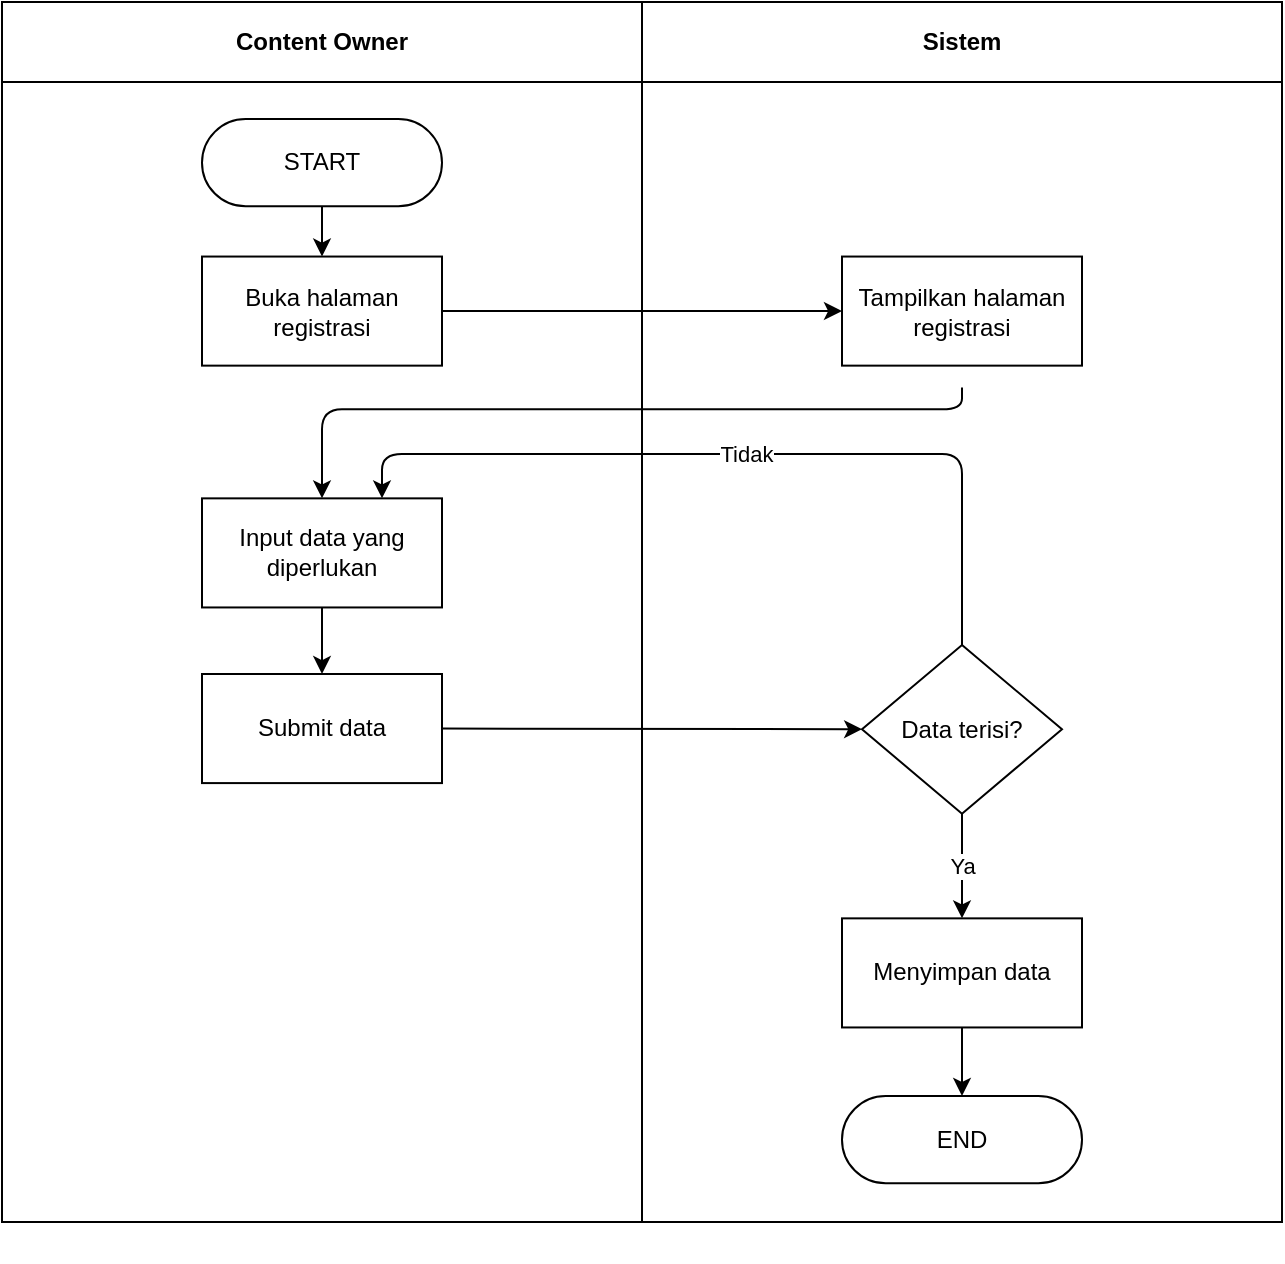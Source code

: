 <mxfile version="14.5.3" type="onedrive"><diagram id="a23M1rXB4qCNIl3mvdxG" name="Page-1"><mxGraphModel dx="1038" dy="575" grid="1" gridSize="10" guides="1" tooltips="1" connect="1" arrows="1" fold="1" page="1" pageScale="1" pageWidth="850" pageHeight="1100" math="0" shadow="0"><root><mxCell id="0"/><mxCell id="1" parent="0"/><mxCell id="GT3woq2-F7suwN0bNF2A-1" value="Content Owner" style="rounded=0;whiteSpace=wrap;html=1;fontStyle=1" parent="1" vertex="1"><mxGeometry x="40" y="80" width="320" height="40" as="geometry"/></mxCell><mxCell id="GT3woq2-F7suwN0bNF2A-3" value="Sistem" style="rounded=0;whiteSpace=wrap;html=1;fontStyle=1" parent="1" vertex="1"><mxGeometry x="360" y="80" width="320" height="40" as="geometry"/></mxCell><mxCell id="M6yjCoXnOMiM3QbK2FVK-3" value="" style="group" parent="1" vertex="1" connectable="0"><mxGeometry x="40" y="120" width="640" height="590" as="geometry"/></mxCell><mxCell id="t3VudzAvKYKMIJQpyPQ0-2" value="" style="group" parent="M6yjCoXnOMiM3QbK2FVK-3" vertex="1" connectable="0"><mxGeometry width="640" height="570" as="geometry"/></mxCell><mxCell id="M6yjCoXnOMiM3QbK2FVK-1" value="" style="rounded=0;whiteSpace=wrap;html=1;fontStyle=1" parent="t3VudzAvKYKMIJQpyPQ0-2" vertex="1"><mxGeometry width="320" height="570" as="geometry"/></mxCell><mxCell id="M6yjCoXnOMiM3QbK2FVK-2" value="" style="rounded=0;whiteSpace=wrap;html=1;fontStyle=1" parent="t3VudzAvKYKMIJQpyPQ0-2" vertex="1"><mxGeometry x="320" width="320" height="570" as="geometry"/></mxCell><mxCell id="M6yjCoXnOMiM3QbK2FVK-11" value="Data terisi?" style="rhombus;whiteSpace=wrap;html=1;" parent="t3VudzAvKYKMIJQpyPQ0-2" vertex="1"><mxGeometry x="430" y="281.507" width="100" height="84.314" as="geometry"/></mxCell><mxCell id="M6yjCoXnOMiM3QbK2FVK-4" value="START" style="rounded=1;whiteSpace=wrap;html=1;arcSize=50;" parent="M6yjCoXnOMiM3QbK2FVK-3" vertex="1"><mxGeometry x="100" y="18.545" width="120" height="43.636" as="geometry"/></mxCell><mxCell id="M6yjCoXnOMiM3QbK2FVK-5" value="Buka halaman&lt;div&gt;registrasi&lt;br&gt;&lt;/div&gt;" style="rounded=0;whiteSpace=wrap;html=1;" parent="M6yjCoXnOMiM3QbK2FVK-3" vertex="1"><mxGeometry x="100" y="87.273" width="120" height="54.545" as="geometry"/></mxCell><mxCell id="M6yjCoXnOMiM3QbK2FVK-6" value="" style="endArrow=classic;html=1;exitX=0.5;exitY=1;exitDx=0;exitDy=0;" parent="M6yjCoXnOMiM3QbK2FVK-3" source="M6yjCoXnOMiM3QbK2FVK-4" target="M6yjCoXnOMiM3QbK2FVK-5" edge="1"><mxGeometry width="50" height="50" relative="1" as="geometry"><mxPoint x="360" y="204.0" as="sourcePoint"/><mxPoint x="410" y="149.455" as="targetPoint"/></mxGeometry></mxCell><mxCell id="M6yjCoXnOMiM3QbK2FVK-7" value="Tampilkan halaman&lt;div&gt;registrasi&lt;br&gt;&lt;/div&gt;" style="rounded=0;whiteSpace=wrap;html=1;" parent="M6yjCoXnOMiM3QbK2FVK-3" vertex="1"><mxGeometry x="420" y="87.273" width="120" height="54.545" as="geometry"/></mxCell><mxCell id="M6yjCoXnOMiM3QbK2FVK-8" value="Input data yang diperlukan" style="rounded=0;whiteSpace=wrap;html=1;" parent="M6yjCoXnOMiM3QbK2FVK-3" vertex="1"><mxGeometry x="100" y="208.182" width="120" height="54.545" as="geometry"/></mxCell><mxCell id="M6yjCoXnOMiM3QbK2FVK-9" value="" style="endArrow=classic;html=1;" parent="M6yjCoXnOMiM3QbK2FVK-3" source="M6yjCoXnOMiM3QbK2FVK-5" target="M6yjCoXnOMiM3QbK2FVK-7" edge="1"><mxGeometry width="50" height="50" relative="1" as="geometry"><mxPoint x="360" y="196.364" as="sourcePoint"/><mxPoint x="410" y="141.818" as="targetPoint"/></mxGeometry></mxCell><mxCell id="M6yjCoXnOMiM3QbK2FVK-10" value="" style="endArrow=classic;html=1;entryX=0.5;entryY=0;entryDx=0;entryDy=0;edgeStyle=orthogonalEdgeStyle;" parent="M6yjCoXnOMiM3QbK2FVK-3" target="M6yjCoXnOMiM3QbK2FVK-8" edge="1"><mxGeometry width="50" height="50" relative="1" as="geometry"><mxPoint x="480" y="152.727" as="sourcePoint"/><mxPoint x="410" y="130.909" as="targetPoint"/><Array as="points"><mxPoint x="480" y="163.636"/><mxPoint x="160" y="163.636"/></Array></mxGeometry></mxCell><mxCell id="M6yjCoXnOMiM3QbK2FVK-12" value="" style="endArrow=classic;html=1;exitX=1;exitY=0.5;exitDx=0;exitDy=0;" parent="M6yjCoXnOMiM3QbK2FVK-3" source="t3VudzAvKYKMIJQpyPQ0-1" target="M6yjCoXnOMiM3QbK2FVK-11" edge="1"><mxGeometry width="50" height="50" relative="1" as="geometry"><mxPoint x="360" y="163.636" as="sourcePoint"/><mxPoint x="410" y="109.091" as="targetPoint"/></mxGeometry></mxCell><mxCell id="M6yjCoXnOMiM3QbK2FVK-13" value="" style="endArrow=classic;html=1;exitX=0.5;exitY=0;exitDx=0;exitDy=0;entryX=0.75;entryY=0;entryDx=0;entryDy=0;edgeStyle=orthogonalEdgeStyle;" parent="M6yjCoXnOMiM3QbK2FVK-3" source="M6yjCoXnOMiM3QbK2FVK-11" target="M6yjCoXnOMiM3QbK2FVK-8" edge="1"><mxGeometry relative="1" as="geometry"><mxPoint x="330" y="130.909" as="sourcePoint"/><mxPoint x="430" y="130.909" as="targetPoint"/><Array as="points"><mxPoint x="480" y="186"/><mxPoint x="190" y="186"/></Array></mxGeometry></mxCell><mxCell id="M6yjCoXnOMiM3QbK2FVK-14" value="Tidak" style="edgeLabel;resizable=0;html=1;align=center;verticalAlign=middle;" parent="M6yjCoXnOMiM3QbK2FVK-13" connectable="0" vertex="1"><mxGeometry relative="1" as="geometry"/></mxCell><mxCell id="M6yjCoXnOMiM3QbK2FVK-15" value="Menyimpan data" style="rounded=0;whiteSpace=wrap;html=1;" parent="M6yjCoXnOMiM3QbK2FVK-3" vertex="1"><mxGeometry x="420" y="418.182" width="120" height="54.545" as="geometry"/></mxCell><mxCell id="M6yjCoXnOMiM3QbK2FVK-16" value="" style="endArrow=classic;html=1;exitX=0.5;exitY=1;exitDx=0;exitDy=0;entryX=0.5;entryY=0;entryDx=0;entryDy=0;" parent="M6yjCoXnOMiM3QbK2FVK-3" source="M6yjCoXnOMiM3QbK2FVK-15" target="M6yjCoXnOMiM3QbK2FVK-19" edge="1"><mxGeometry width="50" height="50" relative="1" as="geometry"><mxPoint x="360" y="286.364" as="sourcePoint"/><mxPoint x="480" y="515.455" as="targetPoint"/></mxGeometry></mxCell><mxCell id="M6yjCoXnOMiM3QbK2FVK-17" value="" style="endArrow=classic;html=1;exitX=0.5;exitY=1;exitDx=0;exitDy=0;entryX=0.5;entryY=0;entryDx=0;entryDy=0;" parent="M6yjCoXnOMiM3QbK2FVK-3" source="M6yjCoXnOMiM3QbK2FVK-11" target="M6yjCoXnOMiM3QbK2FVK-15" edge="1"><mxGeometry relative="1" as="geometry"><mxPoint x="330" y="253.636" as="sourcePoint"/><mxPoint x="430" y="253.636" as="targetPoint"/></mxGeometry></mxCell><mxCell id="M6yjCoXnOMiM3QbK2FVK-18" value="Ya" style="edgeLabel;resizable=0;html=1;align=center;verticalAlign=middle;" parent="M6yjCoXnOMiM3QbK2FVK-17" connectable="0" vertex="1"><mxGeometry relative="1" as="geometry"/></mxCell><mxCell id="M6yjCoXnOMiM3QbK2FVK-19" value="END" style="rounded=1;whiteSpace=wrap;html=1;arcSize=50;" parent="M6yjCoXnOMiM3QbK2FVK-3" vertex="1"><mxGeometry x="420" y="506.995" width="120" height="43.636" as="geometry"/></mxCell><mxCell id="t3VudzAvKYKMIJQpyPQ0-1" value="Submit data" style="rounded=0;whiteSpace=wrap;html=1;" parent="M6yjCoXnOMiM3QbK2FVK-3" vertex="1"><mxGeometry x="100" y="296.002" width="120" height="54.545" as="geometry"/></mxCell><mxCell id="t3VudzAvKYKMIJQpyPQ0-3" value="" style="endArrow=classic;html=1;exitX=0.5;exitY=1;exitDx=0;exitDy=0;" parent="M6yjCoXnOMiM3QbK2FVK-3" source="M6yjCoXnOMiM3QbK2FVK-8" target="t3VudzAvKYKMIJQpyPQ0-1" edge="1"><mxGeometry width="50" height="50" relative="1" as="geometry"><mxPoint x="360" y="320" as="sourcePoint"/><mxPoint x="410" y="270" as="targetPoint"/></mxGeometry></mxCell></root></mxGraphModel></diagram></mxfile>